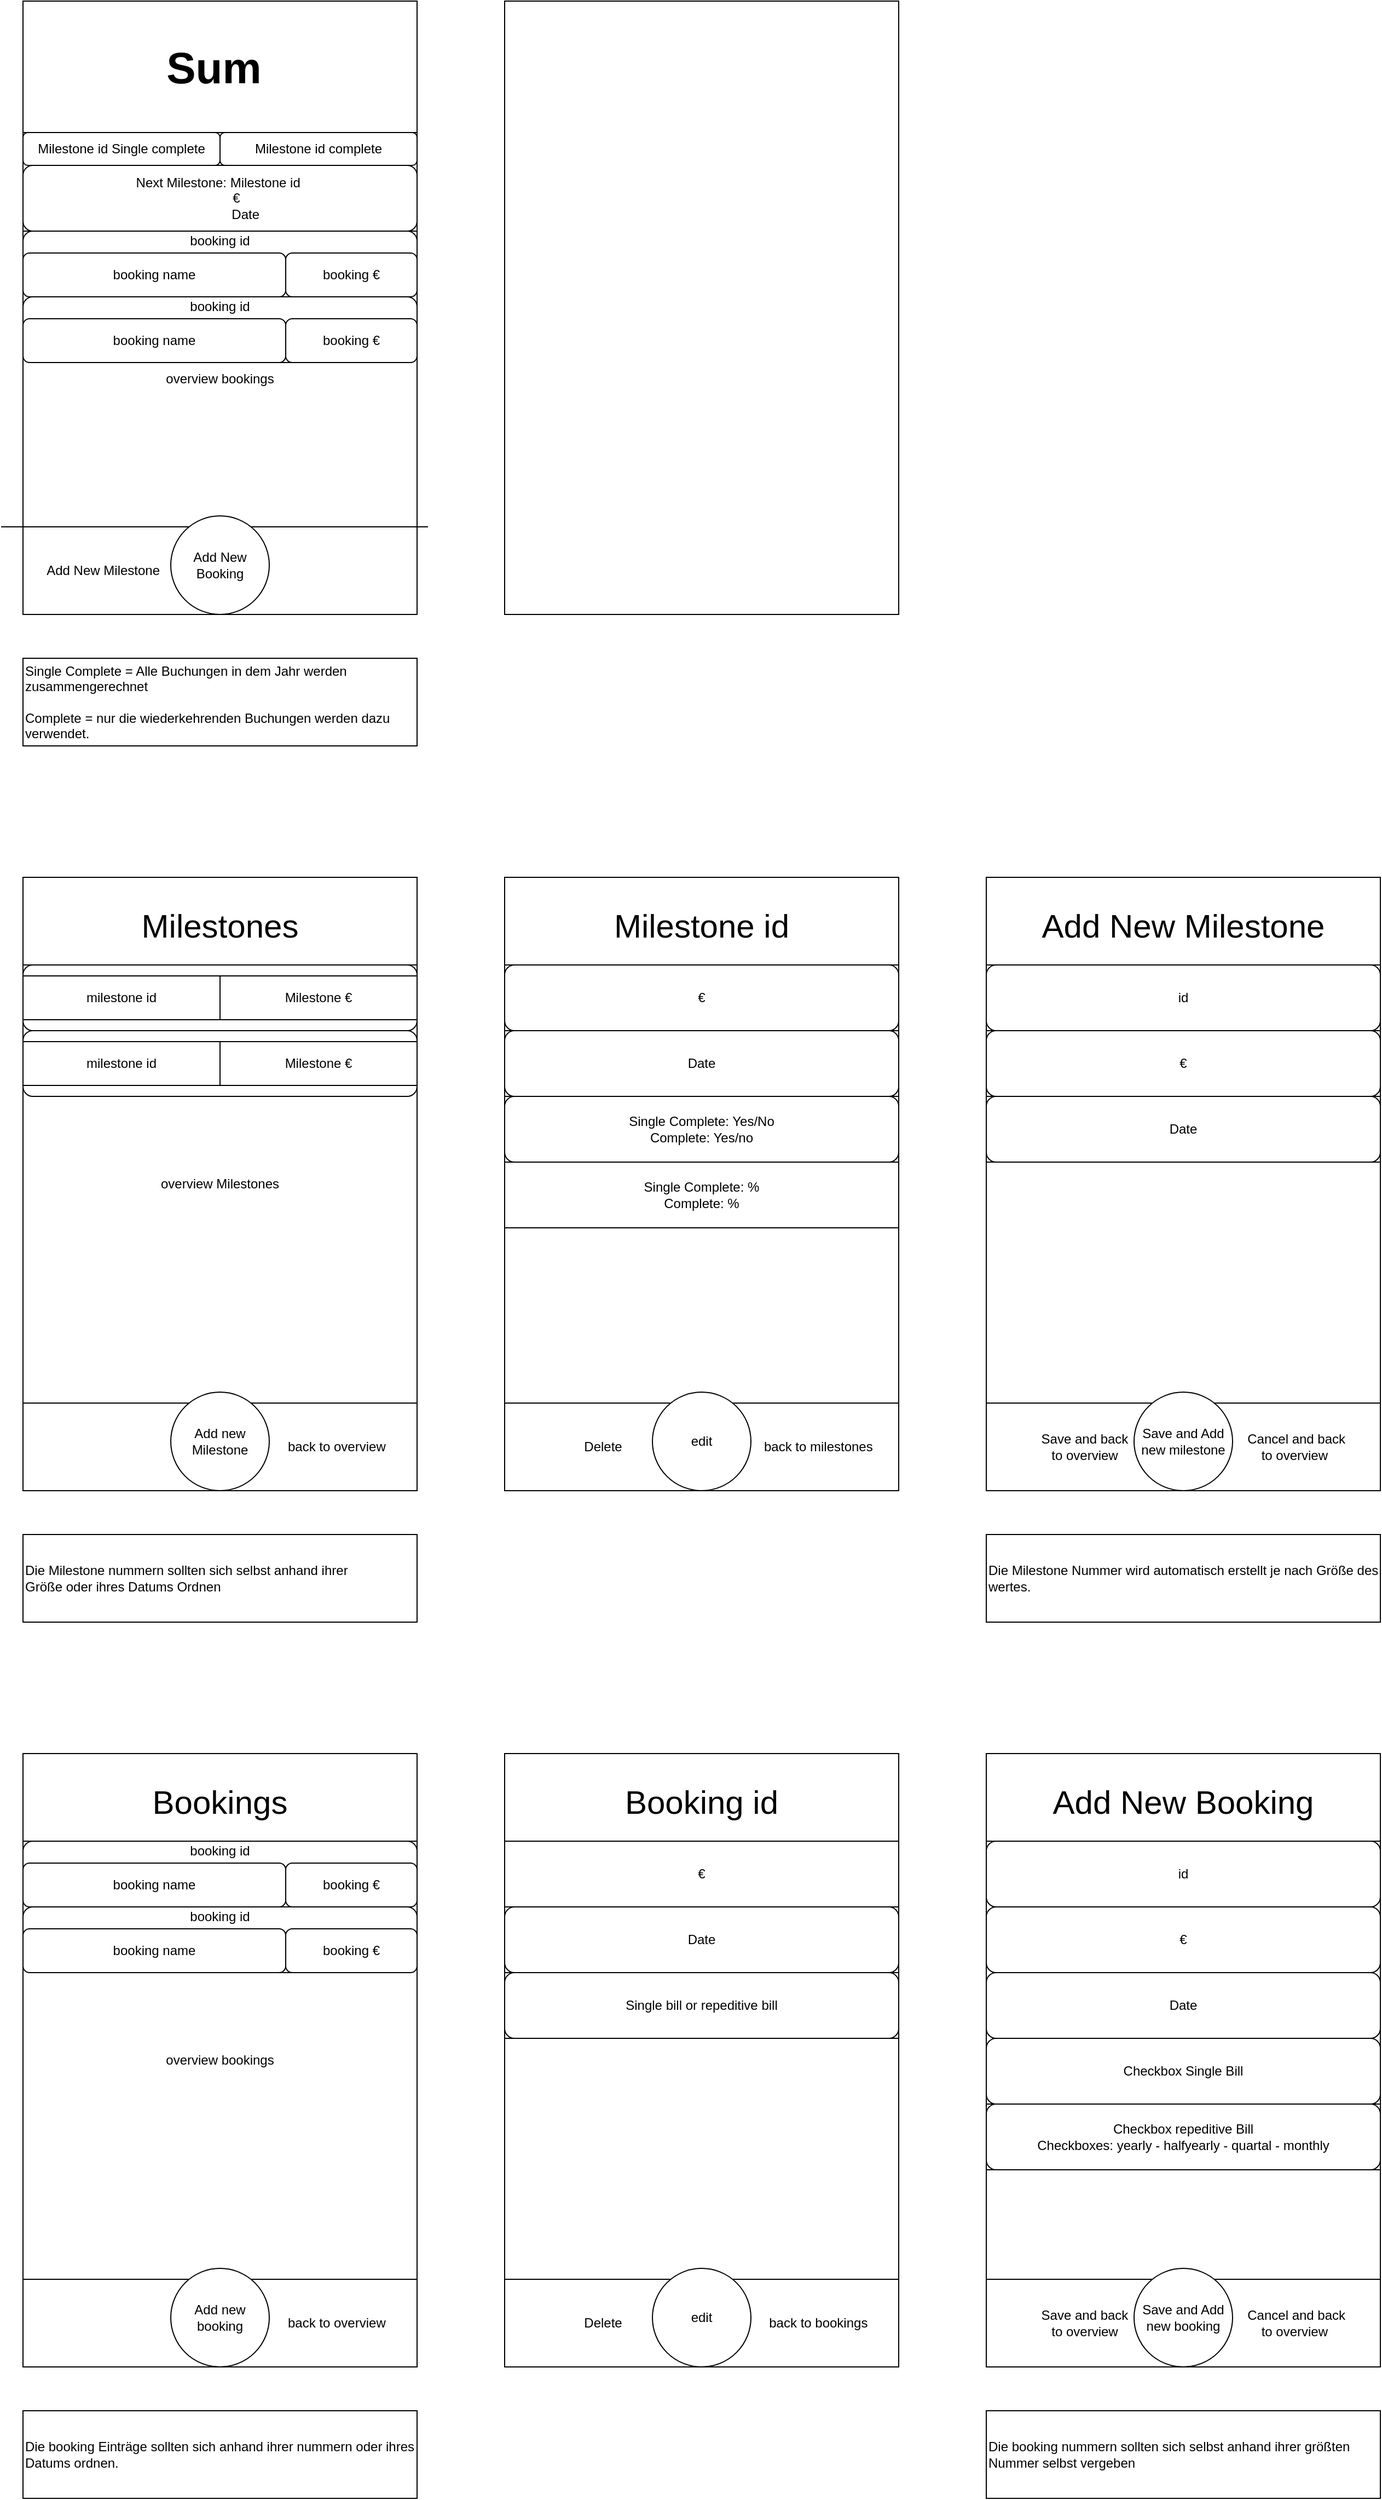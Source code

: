 <mxfile version="17.2.1" type="github">
  <diagram id="gOMTUu9a3fQG_O2-foZ2" name="Page-1">
    <mxGraphModel dx="1737" dy="1012" grid="1" gridSize="10" guides="1" tooltips="1" connect="1" arrows="1" fold="1" page="1" pageScale="1" pageWidth="827" pageHeight="1169" math="0" shadow="0">
      <root>
        <mxCell id="0" />
        <mxCell id="1" parent="0" />
        <mxCell id="X4mrAmJHezILYjjDiZY6-1" value="" style="rounded=0;whiteSpace=wrap;html=1;" parent="1" vertex="1">
          <mxGeometry x="40" y="120" width="360" height="560" as="geometry" />
        </mxCell>
        <mxCell id="X4mrAmJHezILYjjDiZY6-2" value="Add New Milestone&amp;nbsp; &amp;nbsp; &amp;nbsp; &amp;nbsp; &amp;nbsp;&amp;nbsp;" style="rounded=0;whiteSpace=wrap;html=1;" parent="1" vertex="1">
          <mxGeometry x="40" y="600" width="180" height="80" as="geometry" />
        </mxCell>
        <mxCell id="X4mrAmJHezILYjjDiZY6-5" value="" style="endArrow=none;html=1;rounded=0;" parent="1" edge="1">
          <mxGeometry width="50" height="50" relative="1" as="geometry">
            <mxPoint x="410" y="600" as="sourcePoint" />
            <mxPoint x="20" y="600" as="targetPoint" />
          </mxGeometry>
        </mxCell>
        <mxCell id="X4mrAmJHezILYjjDiZY6-6" value="&lt;font size=&quot;1&quot;&gt;&lt;b style=&quot;font-size: 40px&quot;&gt;Sum&amp;nbsp;&lt;/b&gt;&lt;/font&gt;" style="rounded=0;whiteSpace=wrap;html=1;" parent="1" vertex="1">
          <mxGeometry x="40" y="120" width="360" height="120" as="geometry" />
        </mxCell>
        <mxCell id="X4mrAmJHezILYjjDiZY6-7" value="Next Milestone: Milestone id&amp;nbsp;&lt;br&gt;&amp;nbsp; &amp;nbsp; &amp;nbsp; &amp;nbsp; &amp;nbsp;€&lt;br&gt;&amp;nbsp; &amp;nbsp; &amp;nbsp; &amp;nbsp; &amp;nbsp; &amp;nbsp; &amp;nbsp; Date" style="rounded=1;whiteSpace=wrap;html=1;" parent="1" vertex="1">
          <mxGeometry x="40" y="270" width="360" height="60" as="geometry" />
        </mxCell>
        <mxCell id="X4mrAmJHezILYjjDiZY6-9" value="Milestone id Single complete" style="rounded=1;whiteSpace=wrap;html=1;" parent="1" vertex="1">
          <mxGeometry x="40" y="240" width="180" height="30" as="geometry" />
        </mxCell>
        <mxCell id="X4mrAmJHezILYjjDiZY6-10" value="Milestone id complete" style="rounded=1;whiteSpace=wrap;html=1;" parent="1" vertex="1">
          <mxGeometry x="220" y="240" width="180" height="30" as="geometry" />
        </mxCell>
        <mxCell id="X4mrAmJHezILYjjDiZY6-11" value="overview bookings" style="rounded=0;whiteSpace=wrap;html=1;" parent="1" vertex="1">
          <mxGeometry x="40" y="330" width="360" height="270" as="geometry" />
        </mxCell>
        <mxCell id="X4mrAmJHezILYjjDiZY6-8" value="Add New Booking" style="ellipse;whiteSpace=wrap;html=1;aspect=fixed;" parent="1" vertex="1">
          <mxGeometry x="175" y="590" width="90" height="90" as="geometry" />
        </mxCell>
        <mxCell id="X4mrAmJHezILYjjDiZY6-12" value="" style="rounded=0;whiteSpace=wrap;html=1;" parent="1" vertex="1">
          <mxGeometry x="920" y="920" width="360" height="560" as="geometry" />
        </mxCell>
        <mxCell id="X4mrAmJHezILYjjDiZY6-13" value="&lt;font style=&quot;font-size: 30px&quot;&gt;Add New Milestone&lt;/font&gt;" style="rounded=0;whiteSpace=wrap;html=1;fontSize=40;" parent="1" vertex="1">
          <mxGeometry x="920" y="920" width="360" height="80" as="geometry" />
        </mxCell>
        <mxCell id="X4mrAmJHezILYjjDiZY6-17" value="" style="rounded=0;whiteSpace=wrap;html=1;fontSize=30;" parent="1" vertex="1">
          <mxGeometry x="920" y="1120" width="360" height="280" as="geometry" />
        </mxCell>
        <mxCell id="X4mrAmJHezILYjjDiZY6-18" value="Save and back &lt;br&gt;to overview" style="rounded=0;whiteSpace=wrap;html=1;" parent="1" vertex="1">
          <mxGeometry x="920" y="1400" width="180" height="80" as="geometry" />
        </mxCell>
        <mxCell id="X4mrAmJHezILYjjDiZY6-21" value="&amp;nbsp; &amp;nbsp; &amp;nbsp; &amp;nbsp; Cancel and back &lt;br&gt;&amp;nbsp; &amp;nbsp; &amp;nbsp; &amp;nbsp;to overview" style="rounded=0;whiteSpace=wrap;html=1;" parent="1" vertex="1">
          <mxGeometry x="1100" y="1400" width="180" height="80" as="geometry" />
        </mxCell>
        <mxCell id="X4mrAmJHezILYjjDiZY6-19" value="Save and Add new milestone" style="ellipse;whiteSpace=wrap;html=1;aspect=fixed;" parent="1" vertex="1">
          <mxGeometry x="1055" y="1390" width="90" height="90" as="geometry" />
        </mxCell>
        <mxCell id="X4mrAmJHezILYjjDiZY6-23" value="id" style="rounded=0;whiteSpace=wrap;html=1;fontSize=12;" parent="1" vertex="1">
          <mxGeometry x="920" y="1000" width="360" height="60" as="geometry" />
        </mxCell>
        <mxCell id="X4mrAmJHezILYjjDiZY6-24" value="€" style="rounded=0;whiteSpace=wrap;html=1;fontSize=12;" parent="1" vertex="1">
          <mxGeometry x="920" y="1060" width="360" height="60" as="geometry" />
        </mxCell>
        <mxCell id="X4mrAmJHezILYjjDiZY6-25" value="&lt;span&gt;Single Complete = Alle Buchungen in dem Jahr werden zusammengerechnet&lt;br&gt;&lt;/span&gt;&lt;br&gt;&lt;span&gt;Complete = nur die wiederkehrenden Buchungen werden dazu verwendet.&amp;nbsp;&lt;/span&gt;" style="rounded=0;whiteSpace=wrap;html=1;fontSize=12;align=left;" parent="1" vertex="1">
          <mxGeometry x="40" y="720" width="360" height="80" as="geometry" />
        </mxCell>
        <mxCell id="X4mrAmJHezILYjjDiZY6-26" value="" style="rounded=0;whiteSpace=wrap;html=1;" parent="1" vertex="1">
          <mxGeometry x="920" y="1720" width="360" height="560" as="geometry" />
        </mxCell>
        <mxCell id="X4mrAmJHezILYjjDiZY6-27" value="&lt;font style=&quot;font-size: 30px&quot;&gt;Add New Booking&lt;/font&gt;" style="rounded=0;whiteSpace=wrap;html=1;fontSize=40;" parent="1" vertex="1">
          <mxGeometry x="920" y="1720" width="360" height="80" as="geometry" />
        </mxCell>
        <mxCell id="X4mrAmJHezILYjjDiZY6-28" value="€" style="rounded=1;whiteSpace=wrap;html=1;fontSize=12;" parent="1" vertex="1">
          <mxGeometry x="920" y="1860" width="360" height="60" as="geometry" />
        </mxCell>
        <mxCell id="X4mrAmJHezILYjjDiZY6-29" value="Date" style="rounded=1;whiteSpace=wrap;html=1;fontSize=12;" parent="1" vertex="1">
          <mxGeometry x="920" y="1920" width="360" height="60" as="geometry" />
        </mxCell>
        <mxCell id="X4mrAmJHezILYjjDiZY6-30" value="Checkbox Single Bill" style="rounded=1;whiteSpace=wrap;html=1;fontSize=12;" parent="1" vertex="1">
          <mxGeometry x="920" y="1980" width="360" height="60" as="geometry" />
        </mxCell>
        <mxCell id="X4mrAmJHezILYjjDiZY6-31" value="Checkbox repeditive Bill&lt;br&gt;Checkboxes: yearly - halfyearly - quartal - monthly" style="rounded=0;whiteSpace=wrap;html=1;fontSize=12;" parent="1" vertex="1">
          <mxGeometry x="920" y="2040" width="360" height="60" as="geometry" />
        </mxCell>
        <mxCell id="X4mrAmJHezILYjjDiZY6-33" value="Save and back &lt;br&gt;to overview" style="rounded=0;whiteSpace=wrap;html=1;" parent="1" vertex="1">
          <mxGeometry x="920" y="2200" width="180" height="80" as="geometry" />
        </mxCell>
        <mxCell id="X4mrAmJHezILYjjDiZY6-34" value="&amp;nbsp; &amp;nbsp; &amp;nbsp; &amp;nbsp; Cancel and back &lt;br&gt;&amp;nbsp; &amp;nbsp; &amp;nbsp; &amp;nbsp;to overview" style="rounded=0;whiteSpace=wrap;html=1;" parent="1" vertex="1">
          <mxGeometry x="1100" y="2200" width="180" height="80" as="geometry" />
        </mxCell>
        <mxCell id="X4mrAmJHezILYjjDiZY6-35" value="Save and Add new booking" style="ellipse;whiteSpace=wrap;html=1;aspect=fixed;" parent="1" vertex="1">
          <mxGeometry x="1055" y="2190" width="90" height="90" as="geometry" />
        </mxCell>
        <mxCell id="X4mrAmJHezILYjjDiZY6-36" value="" style="rounded=0;whiteSpace=wrap;html=1;" parent="1" vertex="1">
          <mxGeometry x="40" y="920" width="360" height="560" as="geometry" />
        </mxCell>
        <mxCell id="X4mrAmJHezILYjjDiZY6-37" value="&lt;font style=&quot;font-size: 30px&quot;&gt;Milestones&lt;/font&gt;" style="rounded=0;whiteSpace=wrap;html=1;fontSize=40;" parent="1" vertex="1">
          <mxGeometry x="40" y="920" width="360" height="80" as="geometry" />
        </mxCell>
        <mxCell id="X4mrAmJHezILYjjDiZY6-40" value="" style="rounded=0;whiteSpace=wrap;html=1;" parent="1" vertex="1">
          <mxGeometry x="40" y="1400" width="180" height="80" as="geometry" />
        </mxCell>
        <mxCell id="X4mrAmJHezILYjjDiZY6-41" value="&amp;nbsp; &amp;nbsp; &amp;nbsp; &amp;nbsp; &amp;nbsp; back to overview" style="rounded=0;whiteSpace=wrap;html=1;" parent="1" vertex="1">
          <mxGeometry x="220" y="1400" width="180" height="80" as="geometry" />
        </mxCell>
        <mxCell id="X4mrAmJHezILYjjDiZY6-43" value="overview Milestones" style="rounded=0;whiteSpace=wrap;html=1;fontSize=12;" parent="1" vertex="1">
          <mxGeometry x="40" y="1000" width="360" height="400" as="geometry" />
        </mxCell>
        <mxCell id="X4mrAmJHezILYjjDiZY6-42" value="Add new Milestone" style="ellipse;whiteSpace=wrap;html=1;aspect=fixed;" parent="1" vertex="1">
          <mxGeometry x="175" y="1390" width="90" height="90" as="geometry" />
        </mxCell>
        <mxCell id="X4mrAmJHezILYjjDiZY6-44" value="&lt;span&gt;Die Milestone nummern sollten sich selbst anhand ihrer Größe&amp;nbsp;oder ihres Datums Ordnen&amp;nbsp;&amp;nbsp;&lt;br&gt;&lt;/span&gt;" style="rounded=0;whiteSpace=wrap;html=1;fontSize=12;align=left;" parent="1" vertex="1">
          <mxGeometry x="40" y="1520" width="360" height="80" as="geometry" />
        </mxCell>
        <mxCell id="X4mrAmJHezILYjjDiZY6-45" value="Milestone #" style="rounded=1;whiteSpace=wrap;html=1;fontSize=12;" parent="1" vertex="1">
          <mxGeometry x="40" y="1000" width="360" height="60" as="geometry" />
        </mxCell>
        <mxCell id="X4mrAmJHezILYjjDiZY6-49" value="Milestone #" style="rounded=1;whiteSpace=wrap;html=1;fontSize=12;" parent="1" vertex="1">
          <mxGeometry x="40" y="1060" width="360" height="60" as="geometry" />
        </mxCell>
        <mxCell id="X4mrAmJHezILYjjDiZY6-50" value="" style="rounded=0;whiteSpace=wrap;html=1;" parent="1" vertex="1">
          <mxGeometry x="480" y="120" width="360" height="560" as="geometry" />
        </mxCell>
        <mxCell id="X4mrAmJHezILYjjDiZY6-51" value="" style="rounded=0;whiteSpace=wrap;html=1;" parent="1" vertex="1">
          <mxGeometry x="480" y="920" width="360" height="560" as="geometry" />
        </mxCell>
        <mxCell id="X4mrAmJHezILYjjDiZY6-52" value="&lt;font style=&quot;font-size: 30px&quot;&gt;Milestone id&lt;/font&gt;" style="rounded=0;whiteSpace=wrap;html=1;fontSize=40;" parent="1" vertex="1">
          <mxGeometry x="480" y="920" width="360" height="80" as="geometry" />
        </mxCell>
        <mxCell id="X4mrAmJHezILYjjDiZY6-53" value="€" style="rounded=0;whiteSpace=wrap;html=1;fontSize=12;" parent="1" vertex="1">
          <mxGeometry x="480" y="1000" width="360" height="60" as="geometry" />
        </mxCell>
        <mxCell id="X4mrAmJHezILYjjDiZY6-54" value="Date" style="rounded=0;whiteSpace=wrap;html=1;fontSize=12;" parent="1" vertex="1">
          <mxGeometry x="480" y="1060" width="360" height="60" as="geometry" />
        </mxCell>
        <mxCell id="X4mrAmJHezILYjjDiZY6-55" value="Single Complete: Yes/No&lt;br&gt;Complete: Yes/no" style="rounded=0;whiteSpace=wrap;html=1;fontSize=12;" parent="1" vertex="1">
          <mxGeometry x="480" y="1120" width="360" height="60" as="geometry" />
        </mxCell>
        <mxCell id="X4mrAmJHezILYjjDiZY6-56" value="Delete" style="rounded=0;whiteSpace=wrap;html=1;" parent="1" vertex="1">
          <mxGeometry x="480" y="1400" width="180" height="80" as="geometry" />
        </mxCell>
        <mxCell id="X4mrAmJHezILYjjDiZY6-57" value="&amp;nbsp; &amp;nbsp; &amp;nbsp; &amp;nbsp; &amp;nbsp; back to milestones" style="rounded=0;whiteSpace=wrap;html=1;" parent="1" vertex="1">
          <mxGeometry x="660" y="1400" width="180" height="80" as="geometry" />
        </mxCell>
        <mxCell id="X4mrAmJHezILYjjDiZY6-58" value="edit" style="ellipse;whiteSpace=wrap;html=1;aspect=fixed;" parent="1" vertex="1">
          <mxGeometry x="615" y="1390" width="90" height="90" as="geometry" />
        </mxCell>
        <mxCell id="X4mrAmJHezILYjjDiZY6-59" value="Single Complete: %&lt;br&gt;Complete: %" style="rounded=0;whiteSpace=wrap;html=1;fontSize=12;" parent="1" vertex="1">
          <mxGeometry x="480" y="1180" width="360" height="60" as="geometry" />
        </mxCell>
        <mxCell id="X4mrAmJHezILYjjDiZY6-60" value="&lt;span&gt;overview bookings&lt;/span&gt;" style="rounded=0;whiteSpace=wrap;html=1;" parent="1" vertex="1">
          <mxGeometry x="40" y="1720" width="360" height="560" as="geometry" />
        </mxCell>
        <mxCell id="X4mrAmJHezILYjjDiZY6-61" value="&lt;font style=&quot;font-size: 30px&quot;&gt;Bookings&lt;/font&gt;" style="rounded=0;whiteSpace=wrap;html=1;fontSize=40;" parent="1" vertex="1">
          <mxGeometry x="40" y="1720" width="360" height="80" as="geometry" />
        </mxCell>
        <mxCell id="X4mrAmJHezILYjjDiZY6-62" value="booking id&lt;br&gt;&lt;br&gt;&amp;nbsp;&lt;br&gt;&amp;nbsp;" style="rounded=1;whiteSpace=wrap;html=1;fontSize=12;" parent="1" vertex="1">
          <mxGeometry x="40" y="1800" width="360" height="60" as="geometry" />
        </mxCell>
        <mxCell id="X4mrAmJHezILYjjDiZY6-64" value="" style="rounded=0;whiteSpace=wrap;html=1;" parent="1" vertex="1">
          <mxGeometry x="40" y="2200" width="180" height="80" as="geometry" />
        </mxCell>
        <mxCell id="X4mrAmJHezILYjjDiZY6-65" value="&amp;nbsp; &amp;nbsp; &amp;nbsp; &amp;nbsp; &amp;nbsp; back to overview" style="rounded=0;whiteSpace=wrap;html=1;" parent="1" vertex="1">
          <mxGeometry x="220" y="2200" width="180" height="80" as="geometry" />
        </mxCell>
        <mxCell id="X4mrAmJHezILYjjDiZY6-66" value="Add new booking" style="ellipse;whiteSpace=wrap;html=1;aspect=fixed;" parent="1" vertex="1">
          <mxGeometry x="175" y="2190" width="90" height="90" as="geometry" />
        </mxCell>
        <mxCell id="X4mrAmJHezILYjjDiZY6-67" value="&lt;span&gt;Die booking Einträge&amp;nbsp;sollten sich anhand ihrer nummern oder ihres Datums&amp;nbsp;ordnen.&amp;nbsp;&lt;br&gt;&lt;/span&gt;" style="rounded=0;whiteSpace=wrap;html=1;fontSize=12;align=left;" parent="1" vertex="1">
          <mxGeometry x="40" y="2320" width="360" height="80" as="geometry" />
        </mxCell>
        <mxCell id="X4mrAmJHezILYjjDiZY6-68" value="&lt;span&gt;Die booking nummern sollten sich selbst anhand ihrer größten Nummer&amp;nbsp;selbst vergeben&amp;nbsp;&lt;br&gt;&lt;/span&gt;" style="rounded=0;whiteSpace=wrap;html=1;fontSize=12;align=left;" parent="1" vertex="1">
          <mxGeometry x="920" y="2320" width="360" height="80" as="geometry" />
        </mxCell>
        <mxCell id="X4mrAmJHezILYjjDiZY6-69" value="id" style="rounded=1;whiteSpace=wrap;html=1;fontSize=12;" parent="1" vertex="1">
          <mxGeometry x="920" y="1800" width="360" height="60" as="geometry" />
        </mxCell>
        <mxCell id="X4mrAmJHezILYjjDiZY6-70" value="Date" style="rounded=0;whiteSpace=wrap;html=1;fontSize=12;" parent="1" vertex="1">
          <mxGeometry x="920" y="1120" width="360" height="60" as="geometry" />
        </mxCell>
        <mxCell id="X4mrAmJHezILYjjDiZY6-71" value="&lt;span&gt;Die Milestone Nummer&amp;nbsp;wird automatisch erstellt je nach Größe&amp;nbsp;des wertes.&lt;br&gt;&lt;/span&gt;" style="rounded=0;whiteSpace=wrap;html=1;fontSize=12;align=left;" parent="1" vertex="1">
          <mxGeometry x="920" y="1520" width="360" height="80" as="geometry" />
        </mxCell>
        <mxCell id="X4mrAmJHezILYjjDiZY6-72" value="" style="rounded=0;whiteSpace=wrap;html=1;" parent="1" vertex="1">
          <mxGeometry x="480" y="1720" width="360" height="560" as="geometry" />
        </mxCell>
        <mxCell id="X4mrAmJHezILYjjDiZY6-73" value="&lt;font style=&quot;font-size: 30px&quot;&gt;Booking id&lt;/font&gt;" style="rounded=0;whiteSpace=wrap;html=1;fontSize=40;" parent="1" vertex="1">
          <mxGeometry x="480" y="1720" width="360" height="80" as="geometry" />
        </mxCell>
        <mxCell id="X4mrAmJHezILYjjDiZY6-74" value="€" style="rounded=0;whiteSpace=wrap;html=1;fontSize=12;" parent="1" vertex="1">
          <mxGeometry x="480" y="1800" width="360" height="60" as="geometry" />
        </mxCell>
        <mxCell id="X4mrAmJHezILYjjDiZY6-75" value="Date" style="rounded=0;whiteSpace=wrap;html=1;fontSize=12;" parent="1" vertex="1">
          <mxGeometry x="480" y="1860" width="360" height="60" as="geometry" />
        </mxCell>
        <mxCell id="X4mrAmJHezILYjjDiZY6-76" value="Single bill or repeditive bill" style="rounded=0;whiteSpace=wrap;html=1;fontSize=12;" parent="1" vertex="1">
          <mxGeometry x="480" y="1920" width="360" height="60" as="geometry" />
        </mxCell>
        <mxCell id="X4mrAmJHezILYjjDiZY6-77" value="Delete" style="rounded=0;whiteSpace=wrap;html=1;" parent="1" vertex="1">
          <mxGeometry x="480" y="2200" width="180" height="80" as="geometry" />
        </mxCell>
        <mxCell id="X4mrAmJHezILYjjDiZY6-78" value="&amp;nbsp; &amp;nbsp; &amp;nbsp; &amp;nbsp; &amp;nbsp; back to bookings" style="rounded=0;whiteSpace=wrap;html=1;" parent="1" vertex="1">
          <mxGeometry x="660" y="2200" width="180" height="80" as="geometry" />
        </mxCell>
        <mxCell id="X4mrAmJHezILYjjDiZY6-79" value="edit" style="ellipse;whiteSpace=wrap;html=1;aspect=fixed;" parent="1" vertex="1">
          <mxGeometry x="615" y="2190" width="90" height="90" as="geometry" />
        </mxCell>
        <mxCell id="q0-gRQDSt2aBvQ_gHq7r-3" value="booking name" style="rounded=1;whiteSpace=wrap;html=1;" vertex="1" parent="1">
          <mxGeometry x="40" y="1820" width="240" height="40" as="geometry" />
        </mxCell>
        <mxCell id="q0-gRQDSt2aBvQ_gHq7r-4" value="booking €" style="rounded=1;whiteSpace=wrap;html=1;" vertex="1" parent="1">
          <mxGeometry x="280" y="1820" width="120" height="40" as="geometry" />
        </mxCell>
        <mxCell id="q0-gRQDSt2aBvQ_gHq7r-5" value="booking id&lt;br&gt;&lt;br&gt;&amp;nbsp;&lt;br&gt;&amp;nbsp;" style="rounded=1;whiteSpace=wrap;html=1;fontSize=12;" vertex="1" parent="1">
          <mxGeometry x="40" y="1860" width="360" height="60" as="geometry" />
        </mxCell>
        <mxCell id="q0-gRQDSt2aBvQ_gHq7r-6" value="booking name" style="rounded=1;whiteSpace=wrap;html=1;" vertex="1" parent="1">
          <mxGeometry x="40" y="1880" width="240" height="40" as="geometry" />
        </mxCell>
        <mxCell id="q0-gRQDSt2aBvQ_gHq7r-7" value="booking €" style="rounded=1;whiteSpace=wrap;html=1;" vertex="1" parent="1">
          <mxGeometry x="280" y="1880" width="120" height="40" as="geometry" />
        </mxCell>
        <mxCell id="q0-gRQDSt2aBvQ_gHq7r-8" value="booking id&lt;br&gt;&lt;br&gt;&amp;nbsp;&lt;br&gt;&amp;nbsp;" style="rounded=1;whiteSpace=wrap;html=1;fontSize=12;glass=0;" vertex="1" parent="1">
          <mxGeometry x="40" y="330" width="360" height="60" as="geometry" />
        </mxCell>
        <mxCell id="q0-gRQDSt2aBvQ_gHq7r-9" value="booking name" style="rounded=1;whiteSpace=wrap;html=1;" vertex="1" parent="1">
          <mxGeometry x="40" y="350" width="240" height="40" as="geometry" />
        </mxCell>
        <mxCell id="q0-gRQDSt2aBvQ_gHq7r-10" value="booking €" style="rounded=1;whiteSpace=wrap;html=1;" vertex="1" parent="1">
          <mxGeometry x="280" y="350" width="120" height="40" as="geometry" />
        </mxCell>
        <mxCell id="q0-gRQDSt2aBvQ_gHq7r-11" value="booking id&lt;br&gt;&lt;br&gt;&amp;nbsp;&lt;br&gt;&amp;nbsp;" style="rounded=1;whiteSpace=wrap;html=1;fontSize=12;perimeterSpacing=10;" vertex="1" parent="1">
          <mxGeometry x="40" y="390" width="360" height="60" as="geometry" />
        </mxCell>
        <mxCell id="q0-gRQDSt2aBvQ_gHq7r-12" value="booking name" style="rounded=1;whiteSpace=wrap;html=1;arcSize=15;" vertex="1" parent="1">
          <mxGeometry x="40" y="410" width="240" height="40" as="geometry" />
        </mxCell>
        <mxCell id="q0-gRQDSt2aBvQ_gHq7r-13" value="booking €" style="rounded=1;whiteSpace=wrap;html=1;" vertex="1" parent="1">
          <mxGeometry x="280" y="410" width="120" height="40" as="geometry" />
        </mxCell>
        <mxCell id="q0-gRQDSt2aBvQ_gHq7r-17" value="milestone id" style="rounded=0;whiteSpace=wrap;html=1;" vertex="1" parent="1">
          <mxGeometry x="40" y="1010" width="180" height="40" as="geometry" />
        </mxCell>
        <mxCell id="q0-gRQDSt2aBvQ_gHq7r-18" value="Milestone €" style="rounded=0;whiteSpace=wrap;html=1;" vertex="1" parent="1">
          <mxGeometry x="220" y="1010" width="180" height="40" as="geometry" />
        </mxCell>
        <mxCell id="q0-gRQDSt2aBvQ_gHq7r-19" value="milestone id" style="rounded=0;whiteSpace=wrap;html=1;" vertex="1" parent="1">
          <mxGeometry x="40" y="1070" width="180" height="40" as="geometry" />
        </mxCell>
        <mxCell id="q0-gRQDSt2aBvQ_gHq7r-20" value="Milestone €" style="rounded=0;whiteSpace=wrap;html=1;" vertex="1" parent="1">
          <mxGeometry x="220" y="1070" width="180" height="40" as="geometry" />
        </mxCell>
        <mxCell id="q0-gRQDSt2aBvQ_gHq7r-21" value="€" style="rounded=0;whiteSpace=wrap;html=1;fontSize=12;" vertex="1" parent="1">
          <mxGeometry x="480" y="1000" width="360" height="60" as="geometry" />
        </mxCell>
        <mxCell id="q0-gRQDSt2aBvQ_gHq7r-22" value="Date" style="rounded=0;whiteSpace=wrap;html=1;fontSize=12;" vertex="1" parent="1">
          <mxGeometry x="480" y="1060" width="360" height="60" as="geometry" />
        </mxCell>
        <mxCell id="q0-gRQDSt2aBvQ_gHq7r-23" value="Single Complete: Yes/No&lt;br&gt;Complete: Yes/no" style="rounded=0;whiteSpace=wrap;html=1;fontSize=12;" vertex="1" parent="1">
          <mxGeometry x="480" y="1120" width="360" height="60" as="geometry" />
        </mxCell>
        <mxCell id="q0-gRQDSt2aBvQ_gHq7r-24" value="€" style="rounded=0;whiteSpace=wrap;html=1;fontSize=12;" vertex="1" parent="1">
          <mxGeometry x="480" y="1000" width="360" height="60" as="geometry" />
        </mxCell>
        <mxCell id="q0-gRQDSt2aBvQ_gHq7r-25" value="Date" style="rounded=0;whiteSpace=wrap;html=1;fontSize=12;" vertex="1" parent="1">
          <mxGeometry x="480" y="1060" width="360" height="60" as="geometry" />
        </mxCell>
        <mxCell id="q0-gRQDSt2aBvQ_gHq7r-26" value="Single Complete: Yes/No&lt;br&gt;Complete: Yes/no" style="rounded=0;whiteSpace=wrap;html=1;fontSize=12;" vertex="1" parent="1">
          <mxGeometry x="480" y="1120" width="360" height="60" as="geometry" />
        </mxCell>
        <mxCell id="q0-gRQDSt2aBvQ_gHq7r-27" value="Date" style="rounded=0;whiteSpace=wrap;html=1;fontSize=12;" vertex="1" parent="1">
          <mxGeometry x="920" y="1120" width="360" height="60" as="geometry" />
        </mxCell>
        <mxCell id="q0-gRQDSt2aBvQ_gHq7r-28" value="€" style="rounded=0;whiteSpace=wrap;html=1;fontSize=12;" vertex="1" parent="1">
          <mxGeometry x="920" y="1060" width="360" height="60" as="geometry" />
        </mxCell>
        <mxCell id="q0-gRQDSt2aBvQ_gHq7r-29" value="id" style="rounded=0;whiteSpace=wrap;html=1;fontSize=12;" vertex="1" parent="1">
          <mxGeometry x="920" y="1000" width="360" height="60" as="geometry" />
        </mxCell>
        <mxCell id="q0-gRQDSt2aBvQ_gHq7r-30" value="€" style="rounded=0;whiteSpace=wrap;html=1;fontSize=12;" vertex="1" parent="1">
          <mxGeometry x="480" y="1000" width="360" height="60" as="geometry" />
        </mxCell>
        <mxCell id="q0-gRQDSt2aBvQ_gHq7r-31" value="Date" style="rounded=0;whiteSpace=wrap;html=1;fontSize=12;" vertex="1" parent="1">
          <mxGeometry x="480" y="1060" width="360" height="60" as="geometry" />
        </mxCell>
        <mxCell id="q0-gRQDSt2aBvQ_gHq7r-32" value="Single Complete: Yes/No&lt;br&gt;Complete: Yes/no" style="rounded=0;whiteSpace=wrap;html=1;fontSize=12;" vertex="1" parent="1">
          <mxGeometry x="480" y="1120" width="360" height="60" as="geometry" />
        </mxCell>
        <mxCell id="q0-gRQDSt2aBvQ_gHq7r-33" value="Date" style="rounded=0;whiteSpace=wrap;html=1;fontSize=12;" vertex="1" parent="1">
          <mxGeometry x="920" y="1120" width="360" height="60" as="geometry" />
        </mxCell>
        <mxCell id="q0-gRQDSt2aBvQ_gHq7r-34" value="€" style="rounded=0;whiteSpace=wrap;html=1;fontSize=12;" vertex="1" parent="1">
          <mxGeometry x="920" y="1060" width="360" height="60" as="geometry" />
        </mxCell>
        <mxCell id="q0-gRQDSt2aBvQ_gHq7r-35" value="id" style="rounded=0;whiteSpace=wrap;html=1;fontSize=12;" vertex="1" parent="1">
          <mxGeometry x="920" y="1000" width="360" height="60" as="geometry" />
        </mxCell>
        <mxCell id="q0-gRQDSt2aBvQ_gHq7r-36" value="Date" style="rounded=0;whiteSpace=wrap;html=1;fontSize=12;" vertex="1" parent="1">
          <mxGeometry x="480" y="1860" width="360" height="60" as="geometry" />
        </mxCell>
        <mxCell id="q0-gRQDSt2aBvQ_gHq7r-37" value="Single bill or repeditive bill" style="rounded=0;whiteSpace=wrap;html=1;fontSize=12;" vertex="1" parent="1">
          <mxGeometry x="480" y="1920" width="360" height="60" as="geometry" />
        </mxCell>
        <mxCell id="q0-gRQDSt2aBvQ_gHq7r-38" value="Checkbox repeditive Bill&lt;br&gt;Checkboxes: yearly - halfyearly - quartal - monthly" style="rounded=0;whiteSpace=wrap;html=1;fontSize=12;" vertex="1" parent="1">
          <mxGeometry x="920" y="2040" width="360" height="60" as="geometry" />
        </mxCell>
        <mxCell id="q0-gRQDSt2aBvQ_gHq7r-39" value="€" style="rounded=0;whiteSpace=wrap;html=1;fontSize=12;" vertex="1" parent="1">
          <mxGeometry x="480" y="1000" width="360" height="60" as="geometry" />
        </mxCell>
        <mxCell id="q0-gRQDSt2aBvQ_gHq7r-40" value="Date" style="rounded=0;whiteSpace=wrap;html=1;fontSize=12;" vertex="1" parent="1">
          <mxGeometry x="480" y="1060" width="360" height="60" as="geometry" />
        </mxCell>
        <mxCell id="q0-gRQDSt2aBvQ_gHq7r-41" value="Single Complete: Yes/No&lt;br&gt;Complete: Yes/no" style="rounded=0;whiteSpace=wrap;html=1;fontSize=12;" vertex="1" parent="1">
          <mxGeometry x="480" y="1120" width="360" height="60" as="geometry" />
        </mxCell>
        <mxCell id="q0-gRQDSt2aBvQ_gHq7r-42" value="Date" style="rounded=0;whiteSpace=wrap;html=1;fontSize=12;" vertex="1" parent="1">
          <mxGeometry x="920" y="1120" width="360" height="60" as="geometry" />
        </mxCell>
        <mxCell id="q0-gRQDSt2aBvQ_gHq7r-43" value="€" style="rounded=0;whiteSpace=wrap;html=1;fontSize=12;" vertex="1" parent="1">
          <mxGeometry x="920" y="1060" width="360" height="60" as="geometry" />
        </mxCell>
        <mxCell id="q0-gRQDSt2aBvQ_gHq7r-44" value="id" style="rounded=0;whiteSpace=wrap;html=1;fontSize=12;" vertex="1" parent="1">
          <mxGeometry x="920" y="1000" width="360" height="60" as="geometry" />
        </mxCell>
        <mxCell id="q0-gRQDSt2aBvQ_gHq7r-45" value="Date" style="rounded=0;whiteSpace=wrap;html=1;fontSize=12;" vertex="1" parent="1">
          <mxGeometry x="480" y="1860" width="360" height="60" as="geometry" />
        </mxCell>
        <mxCell id="q0-gRQDSt2aBvQ_gHq7r-46" value="Single bill or repeditive bill" style="rounded=0;whiteSpace=wrap;html=1;fontSize=12;" vertex="1" parent="1">
          <mxGeometry x="480" y="1920" width="360" height="60" as="geometry" />
        </mxCell>
        <mxCell id="q0-gRQDSt2aBvQ_gHq7r-47" value="Checkbox repeditive Bill&lt;br&gt;Checkboxes: yearly - halfyearly - quartal - monthly" style="rounded=0;whiteSpace=wrap;html=1;fontSize=12;" vertex="1" parent="1">
          <mxGeometry x="920" y="2040" width="360" height="60" as="geometry" />
        </mxCell>
        <mxCell id="q0-gRQDSt2aBvQ_gHq7r-48" value="€" style="rounded=0;whiteSpace=wrap;html=1;fontSize=12;" vertex="1" parent="1">
          <mxGeometry x="480" y="1000" width="360" height="60" as="geometry" />
        </mxCell>
        <mxCell id="q0-gRQDSt2aBvQ_gHq7r-49" value="Date" style="rounded=0;whiteSpace=wrap;html=1;fontSize=12;" vertex="1" parent="1">
          <mxGeometry x="480" y="1060" width="360" height="60" as="geometry" />
        </mxCell>
        <mxCell id="q0-gRQDSt2aBvQ_gHq7r-50" value="Single Complete: Yes/No&lt;br&gt;Complete: Yes/no" style="rounded=0;whiteSpace=wrap;html=1;fontSize=12;" vertex="1" parent="1">
          <mxGeometry x="480" y="1120" width="360" height="60" as="geometry" />
        </mxCell>
        <mxCell id="q0-gRQDSt2aBvQ_gHq7r-51" value="Date" style="rounded=0;whiteSpace=wrap;html=1;fontSize=12;" vertex="1" parent="1">
          <mxGeometry x="920" y="1120" width="360" height="60" as="geometry" />
        </mxCell>
        <mxCell id="q0-gRQDSt2aBvQ_gHq7r-52" value="€" style="rounded=0;whiteSpace=wrap;html=1;fontSize=12;" vertex="1" parent="1">
          <mxGeometry x="920" y="1060" width="360" height="60" as="geometry" />
        </mxCell>
        <mxCell id="q0-gRQDSt2aBvQ_gHq7r-53" value="id" style="rounded=0;whiteSpace=wrap;html=1;fontSize=12;" vertex="1" parent="1">
          <mxGeometry x="920" y="1000" width="360" height="60" as="geometry" />
        </mxCell>
        <mxCell id="q0-gRQDSt2aBvQ_gHq7r-54" value="Date" style="rounded=0;whiteSpace=wrap;html=1;fontSize=12;" vertex="1" parent="1">
          <mxGeometry x="480" y="1860" width="360" height="60" as="geometry" />
        </mxCell>
        <mxCell id="q0-gRQDSt2aBvQ_gHq7r-55" value="Single bill or repeditive bill" style="rounded=0;whiteSpace=wrap;html=1;fontSize=12;" vertex="1" parent="1">
          <mxGeometry x="480" y="1920" width="360" height="60" as="geometry" />
        </mxCell>
        <mxCell id="q0-gRQDSt2aBvQ_gHq7r-56" value="Checkbox repeditive Bill&lt;br&gt;Checkboxes: yearly - halfyearly - quartal - monthly" style="rounded=0;whiteSpace=wrap;html=1;fontSize=12;" vertex="1" parent="1">
          <mxGeometry x="920" y="2040" width="360" height="60" as="geometry" />
        </mxCell>
        <mxCell id="q0-gRQDSt2aBvQ_gHq7r-57" value="€" style="rounded=0;whiteSpace=wrap;html=1;fontSize=12;" vertex="1" parent="1">
          <mxGeometry x="480" y="1000" width="360" height="60" as="geometry" />
        </mxCell>
        <mxCell id="q0-gRQDSt2aBvQ_gHq7r-58" value="Date" style="rounded=0;whiteSpace=wrap;html=1;fontSize=12;" vertex="1" parent="1">
          <mxGeometry x="480" y="1060" width="360" height="60" as="geometry" />
        </mxCell>
        <mxCell id="q0-gRQDSt2aBvQ_gHq7r-59" value="Single Complete: Yes/No&lt;br&gt;Complete: Yes/no" style="rounded=0;whiteSpace=wrap;html=1;fontSize=12;" vertex="1" parent="1">
          <mxGeometry x="480" y="1120" width="360" height="60" as="geometry" />
        </mxCell>
        <mxCell id="q0-gRQDSt2aBvQ_gHq7r-60" value="Date" style="rounded=0;whiteSpace=wrap;html=1;fontSize=12;" vertex="1" parent="1">
          <mxGeometry x="920" y="1120" width="360" height="60" as="geometry" />
        </mxCell>
        <mxCell id="q0-gRQDSt2aBvQ_gHq7r-61" value="€" style="rounded=0;whiteSpace=wrap;html=1;fontSize=12;" vertex="1" parent="1">
          <mxGeometry x="920" y="1060" width="360" height="60" as="geometry" />
        </mxCell>
        <mxCell id="q0-gRQDSt2aBvQ_gHq7r-62" value="id" style="rounded=0;whiteSpace=wrap;html=1;fontSize=12;" vertex="1" parent="1">
          <mxGeometry x="920" y="1000" width="360" height="60" as="geometry" />
        </mxCell>
        <mxCell id="q0-gRQDSt2aBvQ_gHq7r-63" value="Date" style="rounded=0;whiteSpace=wrap;html=1;fontSize=12;" vertex="1" parent="1">
          <mxGeometry x="480" y="1860" width="360" height="60" as="geometry" />
        </mxCell>
        <mxCell id="q0-gRQDSt2aBvQ_gHq7r-64" value="Single bill or repeditive bill" style="rounded=0;whiteSpace=wrap;html=1;fontSize=12;" vertex="1" parent="1">
          <mxGeometry x="480" y="1920" width="360" height="60" as="geometry" />
        </mxCell>
        <mxCell id="q0-gRQDSt2aBvQ_gHq7r-65" value="Checkbox repeditive Bill&lt;br&gt;Checkboxes: yearly - halfyearly - quartal - monthly" style="rounded=0;whiteSpace=wrap;html=1;fontSize=12;" vertex="1" parent="1">
          <mxGeometry x="920" y="2040" width="360" height="60" as="geometry" />
        </mxCell>
        <mxCell id="q0-gRQDSt2aBvQ_gHq7r-66" value="€" style="rounded=0;whiteSpace=wrap;html=1;fontSize=12;" vertex="1" parent="1">
          <mxGeometry x="480" y="1000" width="360" height="60" as="geometry" />
        </mxCell>
        <mxCell id="q0-gRQDSt2aBvQ_gHq7r-67" value="Date" style="rounded=0;whiteSpace=wrap;html=1;fontSize=12;" vertex="1" parent="1">
          <mxGeometry x="480" y="1060" width="360" height="60" as="geometry" />
        </mxCell>
        <mxCell id="q0-gRQDSt2aBvQ_gHq7r-68" value="Single Complete: Yes/No&lt;br&gt;Complete: Yes/no" style="rounded=0;whiteSpace=wrap;html=1;fontSize=12;" vertex="1" parent="1">
          <mxGeometry x="480" y="1120" width="360" height="60" as="geometry" />
        </mxCell>
        <mxCell id="q0-gRQDSt2aBvQ_gHq7r-69" value="Date" style="rounded=0;whiteSpace=wrap;html=1;fontSize=12;" vertex="1" parent="1">
          <mxGeometry x="920" y="1120" width="360" height="60" as="geometry" />
        </mxCell>
        <mxCell id="q0-gRQDSt2aBvQ_gHq7r-70" value="€" style="rounded=0;whiteSpace=wrap;html=1;fontSize=12;" vertex="1" parent="1">
          <mxGeometry x="920" y="1060" width="360" height="60" as="geometry" />
        </mxCell>
        <mxCell id="q0-gRQDSt2aBvQ_gHq7r-71" value="id" style="rounded=0;whiteSpace=wrap;html=1;fontSize=12;" vertex="1" parent="1">
          <mxGeometry x="920" y="1000" width="360" height="60" as="geometry" />
        </mxCell>
        <mxCell id="q0-gRQDSt2aBvQ_gHq7r-72" value="Date" style="rounded=0;whiteSpace=wrap;html=1;fontSize=12;" vertex="1" parent="1">
          <mxGeometry x="480" y="1860" width="360" height="60" as="geometry" />
        </mxCell>
        <mxCell id="q0-gRQDSt2aBvQ_gHq7r-73" value="Single bill or repeditive bill" style="rounded=0;whiteSpace=wrap;html=1;fontSize=12;" vertex="1" parent="1">
          <mxGeometry x="480" y="1920" width="360" height="60" as="geometry" />
        </mxCell>
        <mxCell id="q0-gRQDSt2aBvQ_gHq7r-74" value="Checkbox repeditive Bill&lt;br&gt;Checkboxes: yearly - halfyearly - quartal - monthly" style="rounded=0;whiteSpace=wrap;html=1;fontSize=12;" vertex="1" parent="1">
          <mxGeometry x="920" y="2040" width="360" height="60" as="geometry" />
        </mxCell>
        <mxCell id="q0-gRQDSt2aBvQ_gHq7r-75" value="€" style="rounded=1;whiteSpace=wrap;html=1;fontSize=12;" vertex="1" parent="1">
          <mxGeometry x="480" y="1000" width="360" height="60" as="geometry" />
        </mxCell>
        <mxCell id="q0-gRQDSt2aBvQ_gHq7r-76" value="Date" style="rounded=1;whiteSpace=wrap;html=1;fontSize=12;" vertex="1" parent="1">
          <mxGeometry x="480" y="1060" width="360" height="60" as="geometry" />
        </mxCell>
        <mxCell id="q0-gRQDSt2aBvQ_gHq7r-77" value="Single Complete: Yes/No&lt;br&gt;Complete: Yes/no" style="rounded=1;whiteSpace=wrap;html=1;fontSize=12;" vertex="1" parent="1">
          <mxGeometry x="480" y="1120" width="360" height="60" as="geometry" />
        </mxCell>
        <mxCell id="q0-gRQDSt2aBvQ_gHq7r-78" value="Date" style="rounded=1;whiteSpace=wrap;html=1;fontSize=12;" vertex="1" parent="1">
          <mxGeometry x="920" y="1120" width="360" height="60" as="geometry" />
        </mxCell>
        <mxCell id="q0-gRQDSt2aBvQ_gHq7r-79" value="€" style="rounded=1;whiteSpace=wrap;html=1;fontSize=12;" vertex="1" parent="1">
          <mxGeometry x="920" y="1060" width="360" height="60" as="geometry" />
        </mxCell>
        <mxCell id="q0-gRQDSt2aBvQ_gHq7r-80" value="id" style="rounded=1;whiteSpace=wrap;html=1;fontSize=12;" vertex="1" parent="1">
          <mxGeometry x="920" y="1000" width="360" height="60" as="geometry" />
        </mxCell>
        <mxCell id="q0-gRQDSt2aBvQ_gHq7r-81" value="Date" style="rounded=1;whiteSpace=wrap;html=1;fontSize=12;" vertex="1" parent="1">
          <mxGeometry x="480" y="1860" width="360" height="60" as="geometry" />
        </mxCell>
        <mxCell id="q0-gRQDSt2aBvQ_gHq7r-82" value="Single bill or repeditive bill" style="rounded=1;whiteSpace=wrap;html=1;fontSize=12;" vertex="1" parent="1">
          <mxGeometry x="480" y="1920" width="360" height="60" as="geometry" />
        </mxCell>
        <mxCell id="q0-gRQDSt2aBvQ_gHq7r-83" value="Checkbox repeditive Bill&lt;br&gt;Checkboxes: yearly - halfyearly - quartal - monthly" style="rounded=1;whiteSpace=wrap;html=1;fontSize=12;" vertex="1" parent="1">
          <mxGeometry x="920" y="2040" width="360" height="60" as="geometry" />
        </mxCell>
      </root>
    </mxGraphModel>
  </diagram>
</mxfile>
